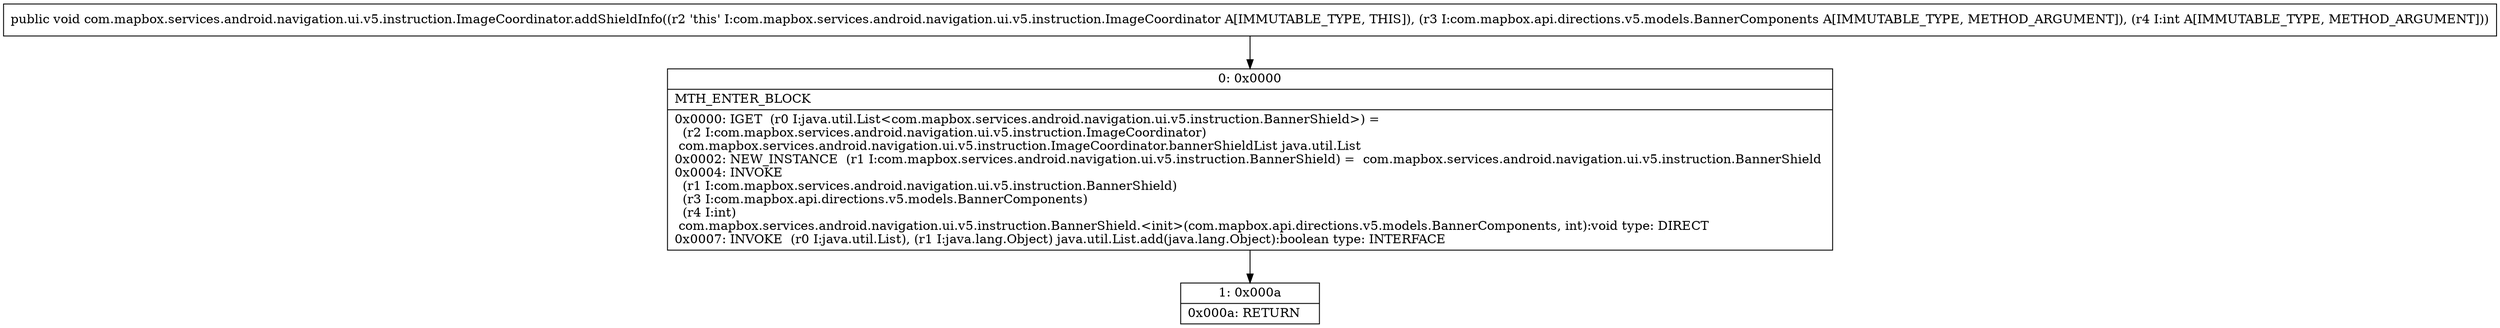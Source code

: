 digraph "CFG forcom.mapbox.services.android.navigation.ui.v5.instruction.ImageCoordinator.addShieldInfo(Lcom\/mapbox\/api\/directions\/v5\/models\/BannerComponents;I)V" {
Node_0 [shape=record,label="{0\:\ 0x0000|MTH_ENTER_BLOCK\l|0x0000: IGET  (r0 I:java.util.List\<com.mapbox.services.android.navigation.ui.v5.instruction.BannerShield\>) = \l  (r2 I:com.mapbox.services.android.navigation.ui.v5.instruction.ImageCoordinator)\l com.mapbox.services.android.navigation.ui.v5.instruction.ImageCoordinator.bannerShieldList java.util.List \l0x0002: NEW_INSTANCE  (r1 I:com.mapbox.services.android.navigation.ui.v5.instruction.BannerShield) =  com.mapbox.services.android.navigation.ui.v5.instruction.BannerShield \l0x0004: INVOKE  \l  (r1 I:com.mapbox.services.android.navigation.ui.v5.instruction.BannerShield)\l  (r3 I:com.mapbox.api.directions.v5.models.BannerComponents)\l  (r4 I:int)\l com.mapbox.services.android.navigation.ui.v5.instruction.BannerShield.\<init\>(com.mapbox.api.directions.v5.models.BannerComponents, int):void type: DIRECT \l0x0007: INVOKE  (r0 I:java.util.List), (r1 I:java.lang.Object) java.util.List.add(java.lang.Object):boolean type: INTERFACE \l}"];
Node_1 [shape=record,label="{1\:\ 0x000a|0x000a: RETURN   \l}"];
MethodNode[shape=record,label="{public void com.mapbox.services.android.navigation.ui.v5.instruction.ImageCoordinator.addShieldInfo((r2 'this' I:com.mapbox.services.android.navigation.ui.v5.instruction.ImageCoordinator A[IMMUTABLE_TYPE, THIS]), (r3 I:com.mapbox.api.directions.v5.models.BannerComponents A[IMMUTABLE_TYPE, METHOD_ARGUMENT]), (r4 I:int A[IMMUTABLE_TYPE, METHOD_ARGUMENT])) }"];
MethodNode -> Node_0;
Node_0 -> Node_1;
}


